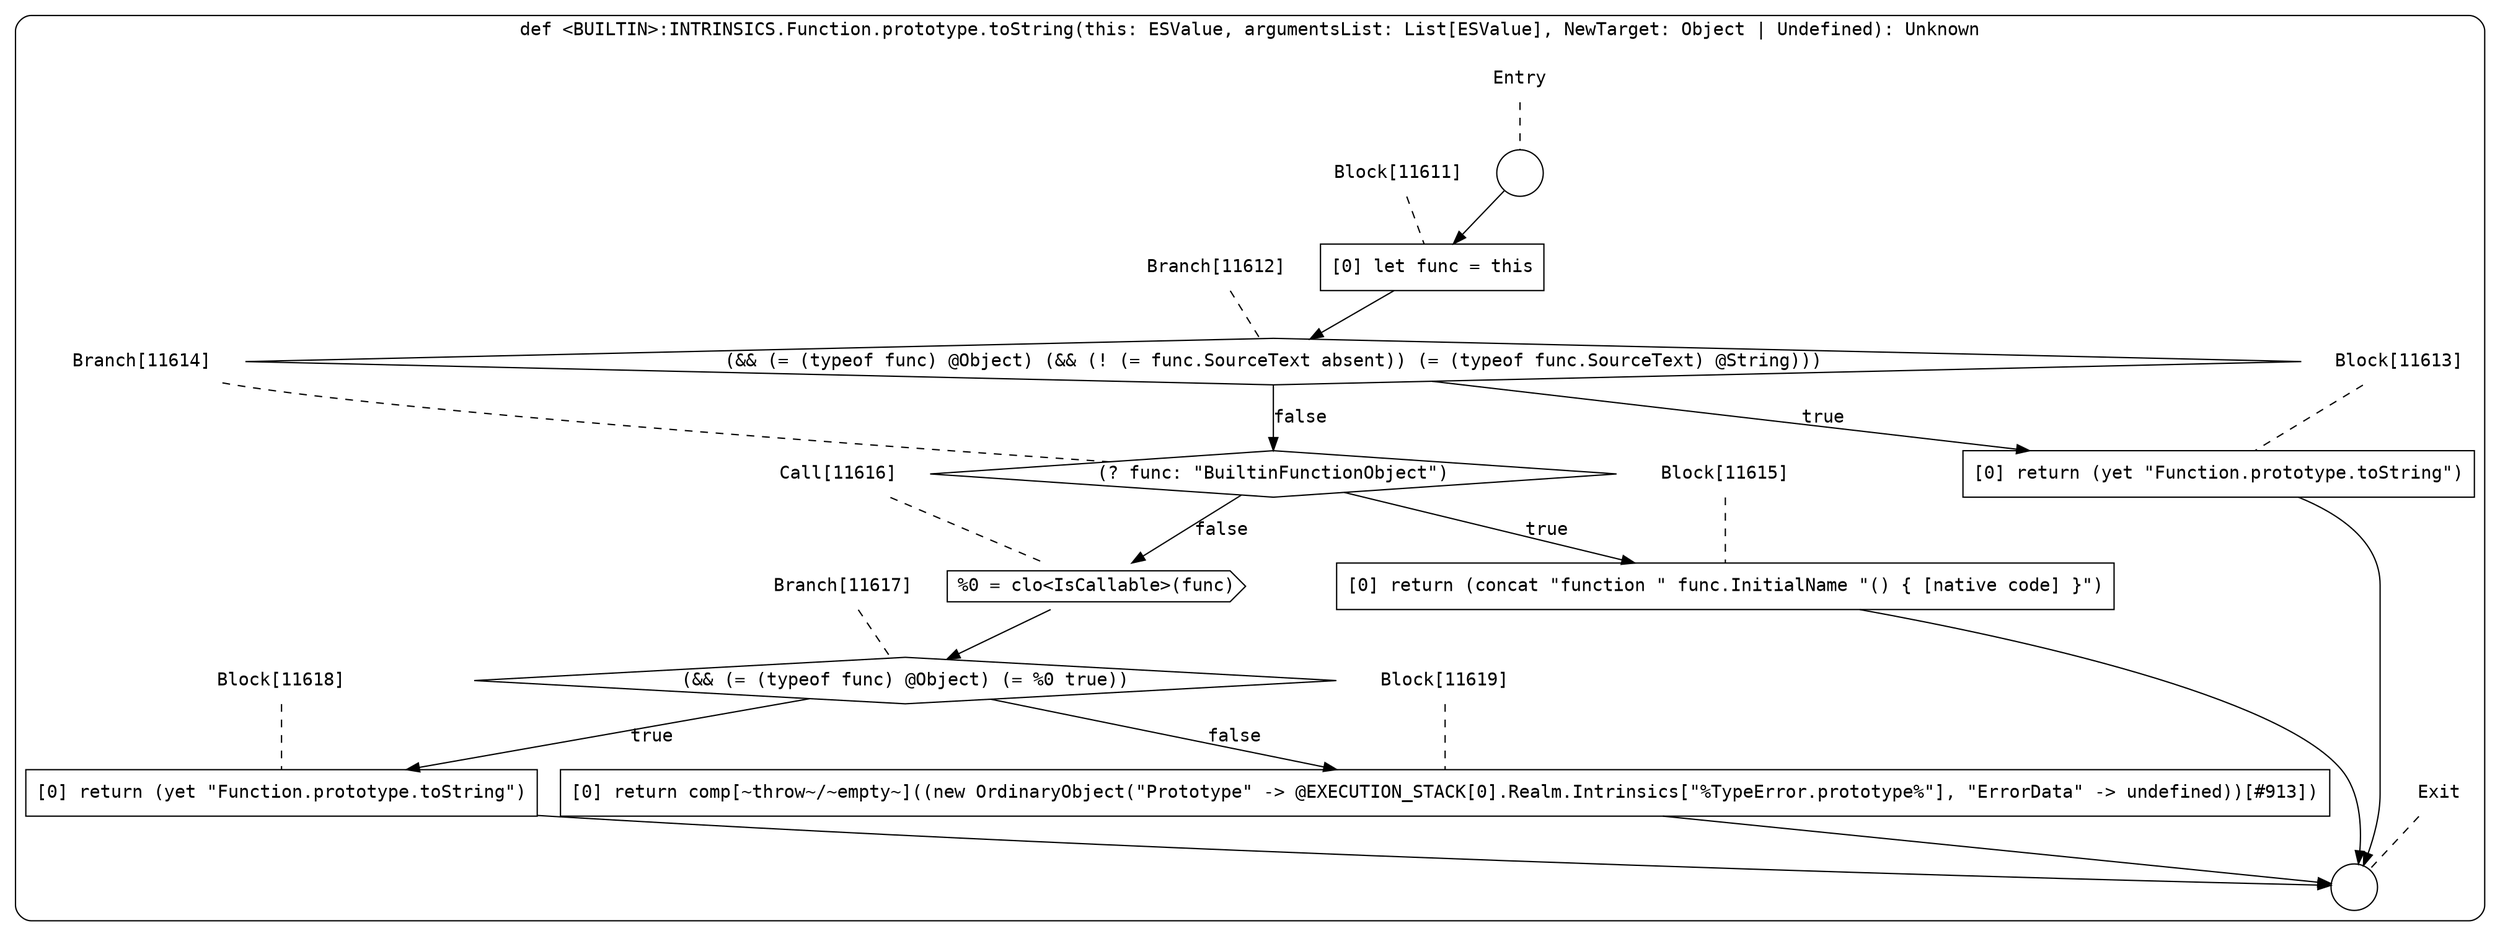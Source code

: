 digraph {
  graph [fontname = "Consolas"]
  node [fontname = "Consolas"]
  edge [fontname = "Consolas"]
  subgraph cluster2038 {
    label = "def <BUILTIN>:INTRINSICS.Function.prototype.toString(this: ESValue, argumentsList: List[ESValue], NewTarget: Object | Undefined): Unknown"
    style = rounded
    cluster2038_entry_name [shape=none, label=<<font color="black">Entry</font>>]
    cluster2038_entry_name -> cluster2038_entry [arrowhead=none, color="black", style=dashed]
    cluster2038_entry [shape=circle label=" " color="black" fillcolor="white" style=filled]
    cluster2038_entry -> node11611 [color="black"]
    cluster2038_exit_name [shape=none, label=<<font color="black">Exit</font>>]
    cluster2038_exit_name -> cluster2038_exit [arrowhead=none, color="black", style=dashed]
    cluster2038_exit [shape=circle label=" " color="black" fillcolor="white" style=filled]
    node11611_name [shape=none, label=<<font color="black">Block[11611]</font>>]
    node11611_name -> node11611 [arrowhead=none, color="black", style=dashed]
    node11611 [shape=box, label=<<font color="black">[0] let func = this<BR ALIGN="LEFT"/></font>> color="black" fillcolor="white", style=filled]
    node11611 -> node11612 [color="black"]
    node11612_name [shape=none, label=<<font color="black">Branch[11612]</font>>]
    node11612_name -> node11612 [arrowhead=none, color="black", style=dashed]
    node11612 [shape=diamond, label=<<font color="black">(&amp;&amp; (= (typeof func) @Object) (&amp;&amp; (! (= func.SourceText absent)) (= (typeof func.SourceText) @String)))</font>> color="black" fillcolor="white", style=filled]
    node11612 -> node11613 [label=<<font color="black">true</font>> color="black"]
    node11612 -> node11614 [label=<<font color="black">false</font>> color="black"]
    node11613_name [shape=none, label=<<font color="black">Block[11613]</font>>]
    node11613_name -> node11613 [arrowhead=none, color="black", style=dashed]
    node11613 [shape=box, label=<<font color="black">[0] return (yet &quot;Function.prototype.toString&quot;)<BR ALIGN="LEFT"/></font>> color="black" fillcolor="white", style=filled]
    node11613 -> cluster2038_exit [color="black"]
    node11614_name [shape=none, label=<<font color="black">Branch[11614]</font>>]
    node11614_name -> node11614 [arrowhead=none, color="black", style=dashed]
    node11614 [shape=diamond, label=<<font color="black">(? func: &quot;BuiltinFunctionObject&quot;)</font>> color="black" fillcolor="white", style=filled]
    node11614 -> node11615 [label=<<font color="black">true</font>> color="black"]
    node11614 -> node11616 [label=<<font color="black">false</font>> color="black"]
    node11615_name [shape=none, label=<<font color="black">Block[11615]</font>>]
    node11615_name -> node11615 [arrowhead=none, color="black", style=dashed]
    node11615 [shape=box, label=<<font color="black">[0] return (concat &quot;function &quot; func.InitialName &quot;() { [native code] }&quot;)<BR ALIGN="LEFT"/></font>> color="black" fillcolor="white", style=filled]
    node11615 -> cluster2038_exit [color="black"]
    node11616_name [shape=none, label=<<font color="black">Call[11616]</font>>]
    node11616_name -> node11616 [arrowhead=none, color="black", style=dashed]
    node11616 [shape=cds, label=<<font color="black">%0 = clo&lt;IsCallable&gt;(func)</font>> color="black" fillcolor="white", style=filled]
    node11616 -> node11617 [color="black"]
    node11617_name [shape=none, label=<<font color="black">Branch[11617]</font>>]
    node11617_name -> node11617 [arrowhead=none, color="black", style=dashed]
    node11617 [shape=diamond, label=<<font color="black">(&amp;&amp; (= (typeof func) @Object) (= %0 true))</font>> color="black" fillcolor="white", style=filled]
    node11617 -> node11618 [label=<<font color="black">true</font>> color="black"]
    node11617 -> node11619 [label=<<font color="black">false</font>> color="black"]
    node11618_name [shape=none, label=<<font color="black">Block[11618]</font>>]
    node11618_name -> node11618 [arrowhead=none, color="black", style=dashed]
    node11618 [shape=box, label=<<font color="black">[0] return (yet &quot;Function.prototype.toString&quot;)<BR ALIGN="LEFT"/></font>> color="black" fillcolor="white", style=filled]
    node11618 -> cluster2038_exit [color="black"]
    node11619_name [shape=none, label=<<font color="black">Block[11619]</font>>]
    node11619_name -> node11619 [arrowhead=none, color="black", style=dashed]
    node11619 [shape=box, label=<<font color="black">[0] return comp[~throw~/~empty~]((new OrdinaryObject(&quot;Prototype&quot; -&gt; @EXECUTION_STACK[0].Realm.Intrinsics[&quot;%TypeError.prototype%&quot;], &quot;ErrorData&quot; -&gt; undefined))[#913])<BR ALIGN="LEFT"/></font>> color="black" fillcolor="white", style=filled]
    node11619 -> cluster2038_exit [color="black"]
  }
}